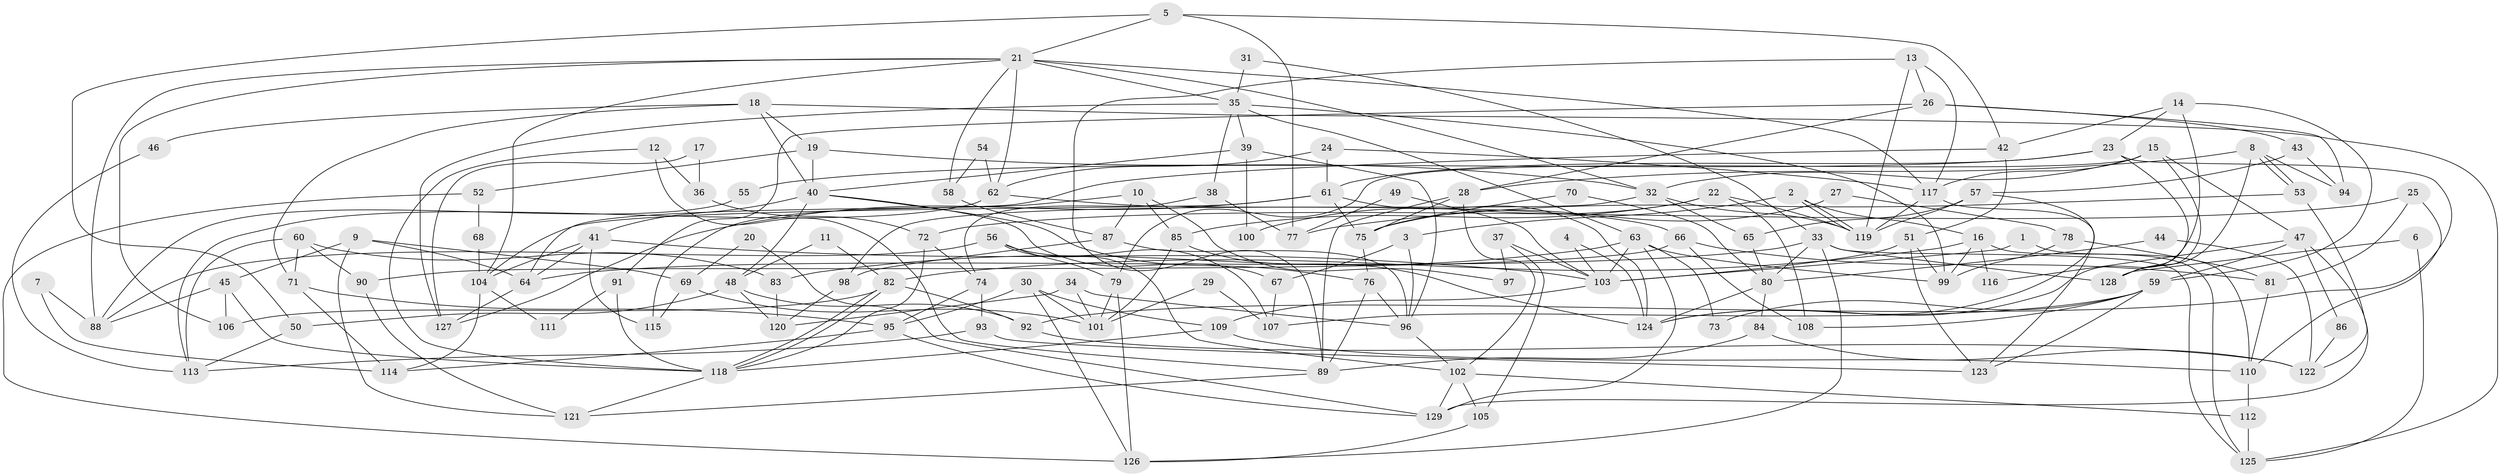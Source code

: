 // coarse degree distribution, {8: 0.021739130434782608, 7: 0.07608695652173914, 4: 0.25, 13: 0.010869565217391304, 11: 0.010869565217391304, 5: 0.16304347826086957, 9: 0.021739130434782608, 6: 0.09782608695652174, 10: 0.021739130434782608, 3: 0.1956521739130435, 2: 0.13043478260869565}
// Generated by graph-tools (version 1.1) at 2025/51/03/04/25 22:51:11]
// undirected, 129 vertices, 258 edges
graph export_dot {
  node [color=gray90,style=filled];
  1;
  2;
  3;
  4;
  5;
  6;
  7;
  8;
  9;
  10;
  11;
  12;
  13;
  14;
  15;
  16;
  17;
  18;
  19;
  20;
  21;
  22;
  23;
  24;
  25;
  26;
  27;
  28;
  29;
  30;
  31;
  32;
  33;
  34;
  35;
  36;
  37;
  38;
  39;
  40;
  41;
  42;
  43;
  44;
  45;
  46;
  47;
  48;
  49;
  50;
  51;
  52;
  53;
  54;
  55;
  56;
  57;
  58;
  59;
  60;
  61;
  62;
  63;
  64;
  65;
  66;
  67;
  68;
  69;
  70;
  71;
  72;
  73;
  74;
  75;
  76;
  77;
  78;
  79;
  80;
  81;
  82;
  83;
  84;
  85;
  86;
  87;
  88;
  89;
  90;
  91;
  92;
  93;
  94;
  95;
  96;
  97;
  98;
  99;
  100;
  101;
  102;
  103;
  104;
  105;
  106;
  107;
  108;
  109;
  110;
  111;
  112;
  113;
  114;
  115;
  116;
  117;
  118;
  119;
  120;
  121;
  122;
  123;
  124;
  125;
  126;
  127;
  128;
  129;
  1 -- 110;
  1 -- 103;
  2 -- 16;
  2 -- 119;
  2 -- 119;
  2 -- 3;
  3 -- 96;
  3 -- 67;
  4 -- 124;
  4 -- 103;
  5 -- 21;
  5 -- 42;
  5 -- 50;
  5 -- 77;
  6 -- 128;
  6 -- 125;
  7 -- 88;
  7 -- 114;
  8 -- 53;
  8 -- 53;
  8 -- 94;
  8 -- 28;
  8 -- 128;
  9 -- 45;
  9 -- 64;
  9 -- 69;
  9 -- 121;
  10 -- 115;
  10 -- 85;
  10 -- 87;
  10 -- 97;
  11 -- 48;
  11 -- 82;
  12 -- 118;
  12 -- 89;
  12 -- 36;
  13 -- 119;
  13 -- 117;
  13 -- 26;
  13 -- 89;
  14 -- 42;
  14 -- 124;
  14 -- 23;
  14 -- 59;
  15 -- 117;
  15 -- 128;
  15 -- 32;
  15 -- 47;
  15 -- 79;
  16 -- 99;
  16 -- 82;
  16 -- 116;
  16 -- 125;
  17 -- 36;
  17 -- 127;
  18 -- 40;
  18 -- 19;
  18 -- 46;
  18 -- 71;
  18 -- 125;
  19 -- 40;
  19 -- 32;
  19 -- 52;
  20 -- 129;
  20 -- 69;
  21 -- 35;
  21 -- 32;
  21 -- 58;
  21 -- 62;
  21 -- 88;
  21 -- 104;
  21 -- 106;
  21 -- 117;
  22 -- 108;
  22 -- 119;
  22 -- 85;
  22 -- 100;
  23 -- 61;
  23 -- 55;
  23 -- 92;
  23 -- 128;
  24 -- 61;
  24 -- 117;
  24 -- 62;
  25 -- 110;
  25 -- 72;
  25 -- 81;
  26 -- 28;
  26 -- 43;
  26 -- 91;
  26 -- 94;
  27 -- 78;
  27 -- 75;
  28 -- 89;
  28 -- 75;
  28 -- 102;
  29 -- 107;
  29 -- 101;
  30 -- 109;
  30 -- 126;
  30 -- 95;
  30 -- 101;
  31 -- 35;
  31 -- 33;
  32 -- 98;
  32 -- 65;
  32 -- 119;
  33 -- 125;
  33 -- 128;
  33 -- 64;
  33 -- 80;
  33 -- 126;
  34 -- 101;
  34 -- 96;
  34 -- 120;
  35 -- 63;
  35 -- 127;
  35 -- 38;
  35 -- 39;
  35 -- 99;
  36 -- 72;
  37 -- 105;
  37 -- 103;
  37 -- 97;
  38 -- 74;
  38 -- 77;
  39 -- 96;
  39 -- 40;
  39 -- 100;
  40 -- 67;
  40 -- 41;
  40 -- 48;
  40 -- 76;
  41 -- 103;
  41 -- 64;
  41 -- 104;
  41 -- 115;
  42 -- 64;
  42 -- 51;
  43 -- 57;
  43 -- 94;
  44 -- 80;
  44 -- 122;
  45 -- 88;
  45 -- 118;
  45 -- 106;
  46 -- 113;
  47 -- 59;
  47 -- 86;
  47 -- 116;
  47 -- 129;
  48 -- 92;
  48 -- 50;
  48 -- 120;
  49 -- 77;
  49 -- 103;
  50 -- 113;
  51 -- 99;
  51 -- 103;
  51 -- 123;
  52 -- 126;
  52 -- 68;
  53 -- 77;
  53 -- 122;
  54 -- 58;
  54 -- 62;
  55 -- 88;
  56 -- 102;
  56 -- 79;
  56 -- 88;
  56 -- 107;
  57 -- 124;
  57 -- 119;
  57 -- 65;
  58 -- 87;
  59 -- 123;
  59 -- 73;
  59 -- 107;
  59 -- 108;
  60 -- 113;
  60 -- 71;
  60 -- 83;
  60 -- 90;
  61 -- 104;
  61 -- 75;
  61 -- 124;
  61 -- 127;
  62 -- 66;
  62 -- 113;
  63 -- 129;
  63 -- 83;
  63 -- 73;
  63 -- 99;
  63 -- 103;
  64 -- 127;
  65 -- 80;
  66 -- 90;
  66 -- 81;
  66 -- 108;
  67 -- 107;
  68 -- 104;
  69 -- 101;
  69 -- 115;
  70 -- 80;
  70 -- 75;
  71 -- 114;
  71 -- 95;
  72 -- 118;
  72 -- 74;
  74 -- 95;
  74 -- 93;
  75 -- 76;
  76 -- 89;
  76 -- 96;
  78 -- 81;
  78 -- 99;
  79 -- 101;
  79 -- 126;
  80 -- 84;
  80 -- 124;
  81 -- 110;
  82 -- 106;
  82 -- 118;
  82 -- 118;
  82 -- 92;
  83 -- 120;
  84 -- 122;
  84 -- 89;
  85 -- 124;
  85 -- 101;
  86 -- 122;
  87 -- 96;
  87 -- 98;
  89 -- 121;
  90 -- 121;
  91 -- 118;
  91 -- 111;
  92 -- 122;
  93 -- 113;
  93 -- 123;
  95 -- 114;
  95 -- 129;
  96 -- 102;
  98 -- 120;
  102 -- 129;
  102 -- 105;
  102 -- 112;
  103 -- 109;
  104 -- 111;
  104 -- 114;
  105 -- 126;
  109 -- 110;
  109 -- 118;
  110 -- 112;
  112 -- 125;
  117 -- 119;
  117 -- 123;
  118 -- 121;
}
